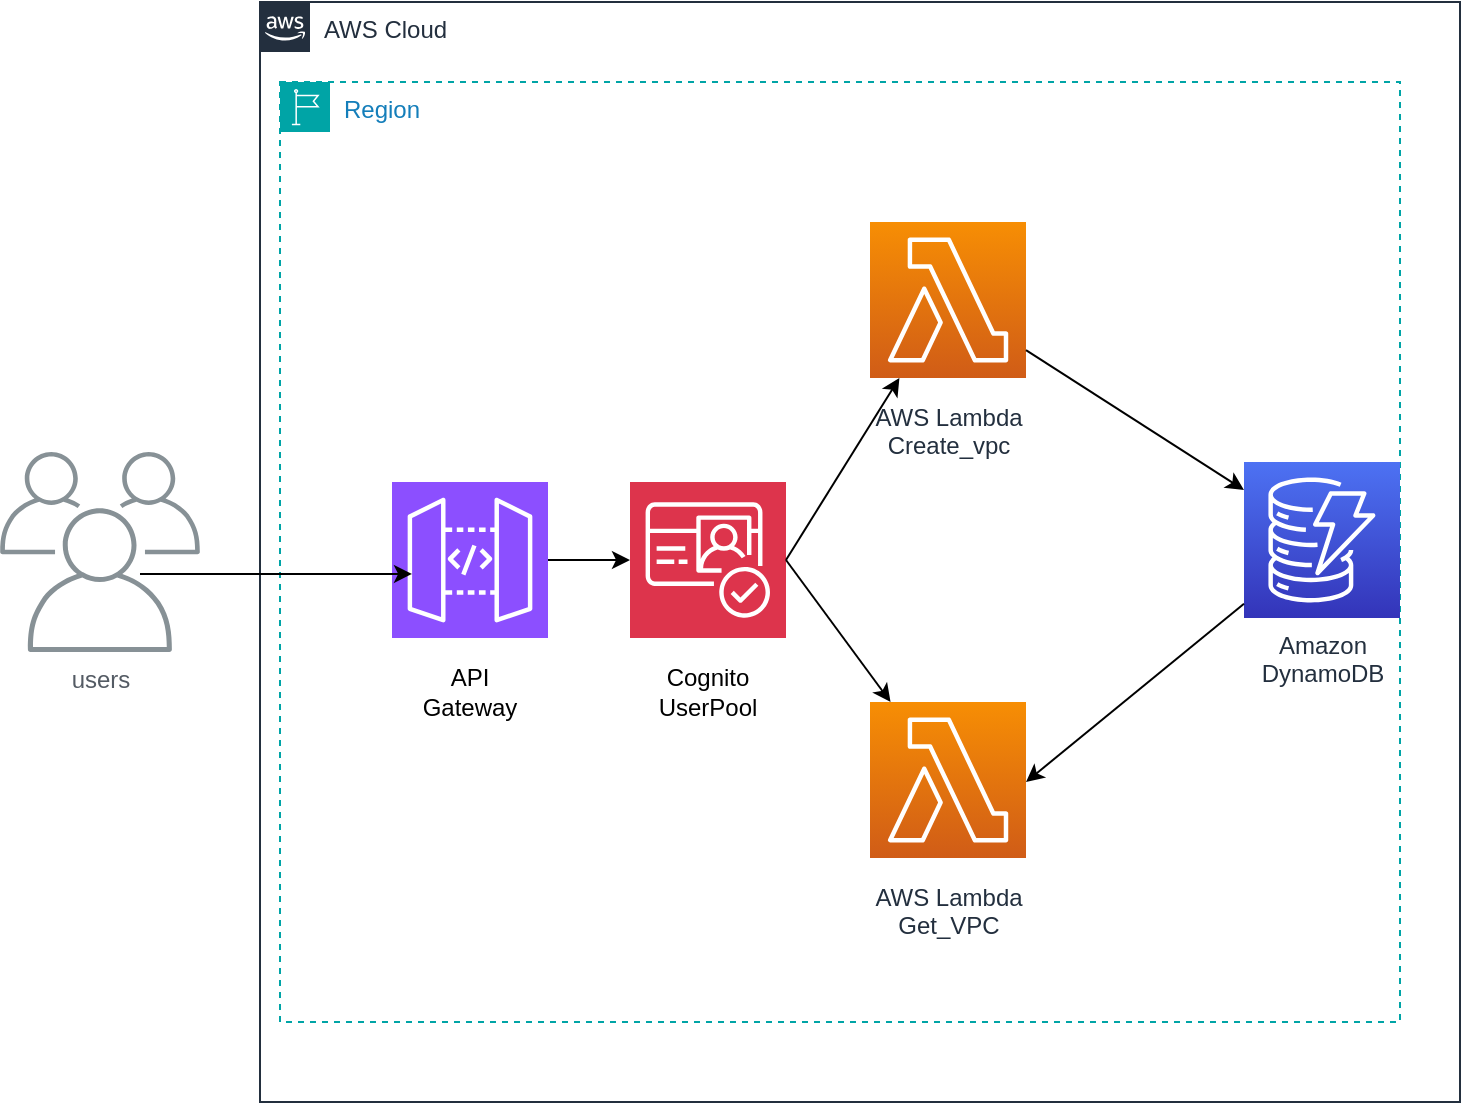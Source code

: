 <mxfile version="26.0.16">
  <diagram id="Ht1M8jgEwFfnCIfOTk4-" name="Page-1">
    <mxGraphModel dx="1194" dy="814" grid="1" gridSize="10" guides="1" tooltips="1" connect="1" arrows="1" fold="1" page="1" pageScale="1" pageWidth="1169" pageHeight="827" math="0" shadow="0">
      <root>
        <mxCell id="0" />
        <mxCell id="1" parent="0" />
        <mxCell id="UEzPUAAOIrF-is8g5C7q-74" value="AWS Cloud" style="points=[[0,0],[0.25,0],[0.5,0],[0.75,0],[1,0],[1,0.25],[1,0.5],[1,0.75],[1,1],[0.75,1],[0.5,1],[0.25,1],[0,1],[0,0.75],[0,0.5],[0,0.25]];outlineConnect=0;gradientColor=none;html=1;whiteSpace=wrap;fontSize=12;fontStyle=0;shape=mxgraph.aws4.group;grIcon=mxgraph.aws4.group_aws_cloud_alt;strokeColor=#232F3E;fillColor=none;verticalAlign=top;align=left;spacingLeft=30;fontColor=#232F3E;dashed=0;labelBackgroundColor=#ffffff;container=1;pointerEvents=0;collapsible=0;recursiveResize=0;" parent="1" vertex="1">
          <mxGeometry x="170" y="160" width="600" height="550" as="geometry" />
        </mxCell>
        <mxCell id="wi-orx5AtOgmnHioHnYI-8" value="Region" style="points=[[0,0],[0.25,0],[0.5,0],[0.75,0],[1,0],[1,0.25],[1,0.5],[1,0.75],[1,1],[0.75,1],[0.5,1],[0.25,1],[0,1],[0,0.75],[0,0.5],[0,0.25]];outlineConnect=0;gradientColor=none;html=1;whiteSpace=wrap;fontSize=12;fontStyle=0;container=1;pointerEvents=0;collapsible=0;recursiveResize=0;shape=mxgraph.aws4.group;grIcon=mxgraph.aws4.group_region;strokeColor=#00A4A6;fillColor=none;verticalAlign=top;align=left;spacingLeft=30;fontColor=#147EBA;dashed=1;" vertex="1" parent="UEzPUAAOIrF-is8g5C7q-74">
          <mxGeometry x="10" y="40" width="560" height="470" as="geometry" />
        </mxCell>
        <mxCell id="wi-orx5AtOgmnHioHnYI-5" value="" style="sketch=0;points=[[0,0,0],[0.25,0,0],[0.5,0,0],[0.75,0,0],[1,0,0],[0,1,0],[0.25,1,0],[0.5,1,0],[0.75,1,0],[1,1,0],[0,0.25,0],[0,0.5,0],[0,0.75,0],[1,0.25,0],[1,0.5,0],[1,0.75,0]];outlineConnect=0;fontColor=#232F3E;fillColor=#8C4FFF;strokeColor=#ffffff;dashed=0;verticalLabelPosition=bottom;verticalAlign=top;align=center;html=1;fontSize=12;fontStyle=0;aspect=fixed;shape=mxgraph.aws4.resourceIcon;resIcon=mxgraph.aws4.api_gateway;" vertex="1" parent="wi-orx5AtOgmnHioHnYI-8">
          <mxGeometry x="56" y="200" width="78" height="78" as="geometry" />
        </mxCell>
        <mxCell id="wi-orx5AtOgmnHioHnYI-4" value="" style="sketch=0;points=[[0,0,0],[0.25,0,0],[0.5,0,0],[0.75,0,0],[1,0,0],[0,1,0],[0.25,1,0],[0.5,1,0],[0.75,1,0],[1,1,0],[0,0.25,0],[0,0.5,0],[0,0.75,0],[1,0.25,0],[1,0.5,0],[1,0.75,0]];outlineConnect=0;fontColor=#232F3E;fillColor=#DD344C;strokeColor=#ffffff;dashed=0;verticalLabelPosition=bottom;verticalAlign=top;align=center;html=1;fontSize=12;fontStyle=0;aspect=fixed;shape=mxgraph.aws4.resourceIcon;resIcon=mxgraph.aws4.cognito;" vertex="1" parent="wi-orx5AtOgmnHioHnYI-8">
          <mxGeometry x="175" y="200" width="78" height="78" as="geometry" />
        </mxCell>
        <mxCell id="UEzPUAAOIrF-is8g5C7q-85" value="AWS Lambda&lt;br&gt;Create_vpc" style="outlineConnect=0;fontColor=#232F3E;gradientColor=#F78E04;gradientDirection=north;fillColor=#D05C17;strokeColor=#ffffff;dashed=0;verticalLabelPosition=bottom;verticalAlign=top;align=center;html=1;fontSize=12;fontStyle=0;aspect=fixed;shape=mxgraph.aws4.resourceIcon;resIcon=mxgraph.aws4.lambda;labelBackgroundColor=#ffffff;spacingTop=6;" parent="wi-orx5AtOgmnHioHnYI-8" vertex="1">
          <mxGeometry x="295" y="70" width="78" height="78" as="geometry" />
        </mxCell>
        <mxCell id="UEzPUAAOIrF-is8g5C7q-87" value="Amazon&lt;br&gt;DynamoDB" style="outlineConnect=0;fontColor=#232F3E;gradientColor=#4D72F3;gradientDirection=north;fillColor=#3334B9;strokeColor=#ffffff;dashed=0;verticalLabelPosition=bottom;verticalAlign=top;align=center;html=1;fontSize=12;fontStyle=0;aspect=fixed;shape=mxgraph.aws4.resourceIcon;resIcon=mxgraph.aws4.dynamodb;labelBackgroundColor=#ffffff;" parent="wi-orx5AtOgmnHioHnYI-8" vertex="1">
          <mxGeometry x="482" y="190" width="78" height="78" as="geometry" />
        </mxCell>
        <mxCell id="wi-orx5AtOgmnHioHnYI-11" value="API Gateway" style="text;html=1;align=center;verticalAlign=middle;whiteSpace=wrap;rounded=0;" vertex="1" parent="wi-orx5AtOgmnHioHnYI-8">
          <mxGeometry x="65" y="290" width="60" height="30" as="geometry" />
        </mxCell>
        <mxCell id="wi-orx5AtOgmnHioHnYI-20" value="Cognito UserPool" style="text;html=1;align=center;verticalAlign=middle;whiteSpace=wrap;rounded=0;" vertex="1" parent="wi-orx5AtOgmnHioHnYI-8">
          <mxGeometry x="184" y="290" width="60" height="30" as="geometry" />
        </mxCell>
        <mxCell id="wi-orx5AtOgmnHioHnYI-26" value="" style="endArrow=classic;html=1;rounded=0;exitX=1;exitY=0.5;exitDx=0;exitDy=0;exitPerimeter=0;entryX=0;entryY=0.5;entryDx=0;entryDy=0;entryPerimeter=0;" edge="1" parent="wi-orx5AtOgmnHioHnYI-8" source="wi-orx5AtOgmnHioHnYI-5" target="wi-orx5AtOgmnHioHnYI-4">
          <mxGeometry width="50" height="50" relative="1" as="geometry">
            <mxPoint x="350" y="240" as="sourcePoint" />
            <mxPoint x="400" y="190" as="targetPoint" />
          </mxGeometry>
        </mxCell>
        <mxCell id="wi-orx5AtOgmnHioHnYI-27" value="" style="endArrow=classic;html=1;rounded=0;exitX=1;exitY=0.5;exitDx=0;exitDy=0;exitPerimeter=0;" edge="1" parent="wi-orx5AtOgmnHioHnYI-8" source="wi-orx5AtOgmnHioHnYI-4" target="UEzPUAAOIrF-is8g5C7q-85">
          <mxGeometry width="50" height="50" relative="1" as="geometry">
            <mxPoint x="185" y="249" as="sourcePoint" />
            <mxPoint x="144" y="249" as="targetPoint" />
          </mxGeometry>
        </mxCell>
        <mxCell id="wi-orx5AtOgmnHioHnYI-40" value="AWS Lambda&lt;br&gt;Get_VPC" style="outlineConnect=0;fontColor=#232F3E;gradientColor=#F78E04;gradientDirection=north;fillColor=#D05C17;strokeColor=#ffffff;dashed=0;verticalLabelPosition=bottom;verticalAlign=top;align=center;html=1;fontSize=12;fontStyle=0;aspect=fixed;shape=mxgraph.aws4.resourceIcon;resIcon=mxgraph.aws4.lambda;labelBackgroundColor=#ffffff;spacingTop=6;" vertex="1" parent="wi-orx5AtOgmnHioHnYI-8">
          <mxGeometry x="295" y="310" width="78" height="78" as="geometry" />
        </mxCell>
        <mxCell id="wi-orx5AtOgmnHioHnYI-41" value="" style="endArrow=classic;html=1;rounded=0;exitX=1;exitY=0.5;exitDx=0;exitDy=0;exitPerimeter=0;" edge="1" parent="wi-orx5AtOgmnHioHnYI-8" source="wi-orx5AtOgmnHioHnYI-4" target="wi-orx5AtOgmnHioHnYI-40">
          <mxGeometry width="50" height="50" relative="1" as="geometry">
            <mxPoint x="360" y="240" as="sourcePoint" />
            <mxPoint x="410" y="190" as="targetPoint" />
          </mxGeometry>
        </mxCell>
        <mxCell id="wi-orx5AtOgmnHioHnYI-42" value="" style="endArrow=classic;html=1;rounded=0;" edge="1" parent="wi-orx5AtOgmnHioHnYI-8" source="UEzPUAAOIrF-is8g5C7q-85" target="UEzPUAAOIrF-is8g5C7q-87">
          <mxGeometry width="50" height="50" relative="1" as="geometry">
            <mxPoint x="360" y="240" as="sourcePoint" />
            <mxPoint x="410" y="190" as="targetPoint" />
          </mxGeometry>
        </mxCell>
        <mxCell id="wi-orx5AtOgmnHioHnYI-43" value="" style="endArrow=classic;html=1;rounded=0;" edge="1" parent="wi-orx5AtOgmnHioHnYI-8" source="UEzPUAAOIrF-is8g5C7q-87">
          <mxGeometry width="50" height="50" relative="1" as="geometry">
            <mxPoint x="423" y="300" as="sourcePoint" />
            <mxPoint x="373" y="350" as="targetPoint" />
          </mxGeometry>
        </mxCell>
        <mxCell id="wi-orx5AtOgmnHioHnYI-3" value="users" style="sketch=0;outlineConnect=0;gradientColor=none;fontColor=#545B64;strokeColor=none;fillColor=#879196;dashed=0;verticalLabelPosition=bottom;verticalAlign=top;align=center;html=1;fontSize=12;fontStyle=0;aspect=fixed;shape=mxgraph.aws4.illustration_users;pointerEvents=1" vertex="1" parent="1">
          <mxGeometry x="40" y="385" width="100" height="100" as="geometry" />
        </mxCell>
        <mxCell id="wi-orx5AtOgmnHioHnYI-22" value="" style="endArrow=classic;html=1;rounded=0;" edge="1" parent="1">
          <mxGeometry width="50" height="50" relative="1" as="geometry">
            <mxPoint x="110" y="446" as="sourcePoint" />
            <mxPoint x="246" y="445.945" as="targetPoint" />
          </mxGeometry>
        </mxCell>
      </root>
    </mxGraphModel>
  </diagram>
</mxfile>
